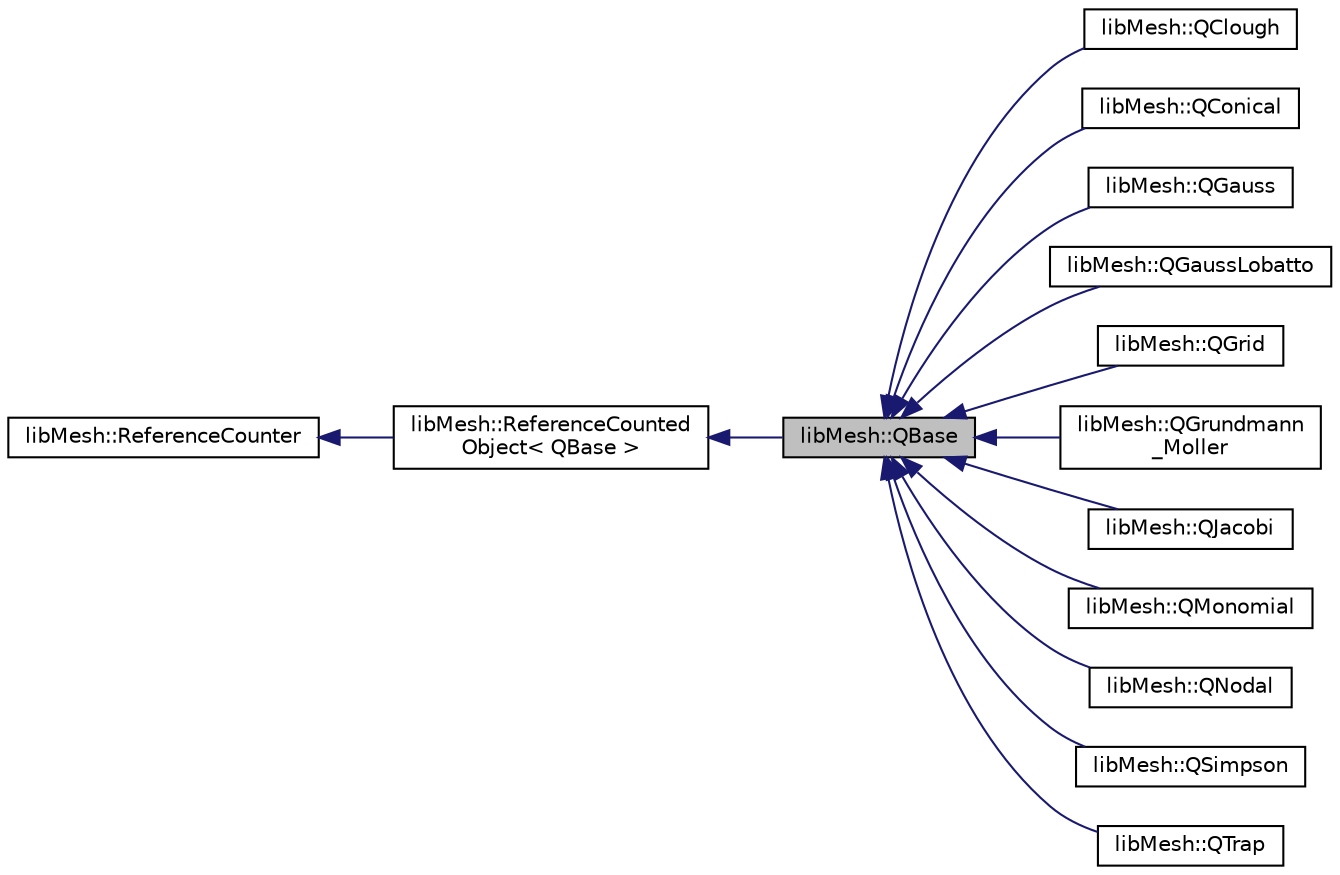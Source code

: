 digraph "libMesh::QBase"
{
 // INTERACTIVE_SVG=YES
  edge [fontname="Helvetica",fontsize="10",labelfontname="Helvetica",labelfontsize="10"];
  node [fontname="Helvetica",fontsize="10",shape=record];
  rankdir="LR";
  Node1 [label="libMesh::QBase",height=0.2,width=0.4,color="black", fillcolor="grey75", style="filled" fontcolor="black"];
  Node2 -> Node1 [dir="back",color="midnightblue",fontsize="10",style="solid",fontname="Helvetica"];
  Node2 [label="libMesh::ReferenceCounted\lObject\< QBase \>",height=0.2,width=0.4,color="black", fillcolor="white", style="filled",URL="$classlibMesh_1_1ReferenceCountedObject.html"];
  Node3 -> Node2 [dir="back",color="midnightblue",fontsize="10",style="solid",fontname="Helvetica"];
  Node3 [label="libMesh::ReferenceCounter",height=0.2,width=0.4,color="black", fillcolor="white", style="filled",URL="$classlibMesh_1_1ReferenceCounter.html",tooltip="This is the base class for enabling reference counting. "];
  Node1 -> Node4 [dir="back",color="midnightblue",fontsize="10",style="solid",fontname="Helvetica"];
  Node4 [label="libMesh::QClough",height=0.2,width=0.4,color="black", fillcolor="white", style="filled",URL="$classlibMesh_1_1QClough.html",tooltip="This class creates a Gaussian quadrature rule duplicated for each subelement of a Clough-Tocher divid..."];
  Node1 -> Node5 [dir="back",color="midnightblue",fontsize="10",style="solid",fontname="Helvetica"];
  Node5 [label="libMesh::QConical",height=0.2,width=0.4,color="black", fillcolor="white", style="filled",URL="$classlibMesh_1_1QConical.html",tooltip="This class implements the so-called conical product quadrature rules for Tri and Tet elements..."];
  Node1 -> Node6 [dir="back",color="midnightblue",fontsize="10",style="solid",fontname="Helvetica"];
  Node6 [label="libMesh::QGauss",height=0.2,width=0.4,color="black", fillcolor="white", style="filled",URL="$classlibMesh_1_1QGauss.html",tooltip="This class implements specific orders of Gauss quadrature. "];
  Node1 -> Node7 [dir="back",color="midnightblue",fontsize="10",style="solid",fontname="Helvetica"];
  Node7 [label="libMesh::QGaussLobatto",height=0.2,width=0.4,color="black", fillcolor="white", style="filled",URL="$classlibMesh_1_1QGaussLobatto.html",tooltip="This class implements Gauss-Lobatto quadrature for 1D elements and 2D/3D tensor product elements..."];
  Node1 -> Node8 [dir="back",color="midnightblue",fontsize="10",style="solid",fontname="Helvetica"];
  Node8 [label="libMesh::QGrid",height=0.2,width=0.4,color="black", fillcolor="white", style="filled",URL="$classlibMesh_1_1QGrid.html",tooltip="This class creates quadrature points on a uniform grid, with order+1 points on an edge..."];
  Node1 -> Node9 [dir="back",color="midnightblue",fontsize="10",style="solid",fontname="Helvetica"];
  Node9 [label="libMesh::QGrundmann\l_Moller",height=0.2,width=0.4,color="black", fillcolor="white", style="filled",URL="$classlibMesh_1_1QGrundmann__Moller.html",tooltip="This class implements the Grundmann-Moller quadrature rules for tetrahedra. "];
  Node1 -> Node10 [dir="back",color="midnightblue",fontsize="10",style="solid",fontname="Helvetica"];
  Node10 [label="libMesh::QJacobi",height=0.2,width=0.4,color="black", fillcolor="white", style="filled",URL="$classlibMesh_1_1QJacobi.html",tooltip="This class implements two (for now) Jacobi-Gauss quadrature rules. "];
  Node1 -> Node11 [dir="back",color="midnightblue",fontsize="10",style="solid",fontname="Helvetica"];
  Node11 [label="libMesh::QMonomial",height=0.2,width=0.4,color="black", fillcolor="white", style="filled",URL="$classlibMesh_1_1QMonomial.html",tooltip="This class defines alternate quadrature rules on &quot;tensor-product&quot; elements (quadrilaterals and hexahe..."];
  Node1 -> Node12 [dir="back",color="midnightblue",fontsize="10",style="solid",fontname="Helvetica"];
  Node12 [label="libMesh::QNodal",height=0.2,width=0.4,color="black", fillcolor="white", style="filled",URL="$classlibMesh_1_1QNodal.html",tooltip="This class implements nodal quadrature rules for various element types. "];
  Node1 -> Node13 [dir="back",color="midnightblue",fontsize="10",style="solid",fontname="Helvetica"];
  Node13 [label="libMesh::QSimpson",height=0.2,width=0.4,color="black", fillcolor="white", style="filled",URL="$classlibMesh_1_1QSimpson.html",tooltip="This class implements Simpson quadrature. "];
  Node1 -> Node14 [dir="back",color="midnightblue",fontsize="10",style="solid",fontname="Helvetica"];
  Node14 [label="libMesh::QTrap",height=0.2,width=0.4,color="black", fillcolor="white", style="filled",URL="$classlibMesh_1_1QTrap.html",tooltip="This class implements trapezoidal quadrature. "];
}
